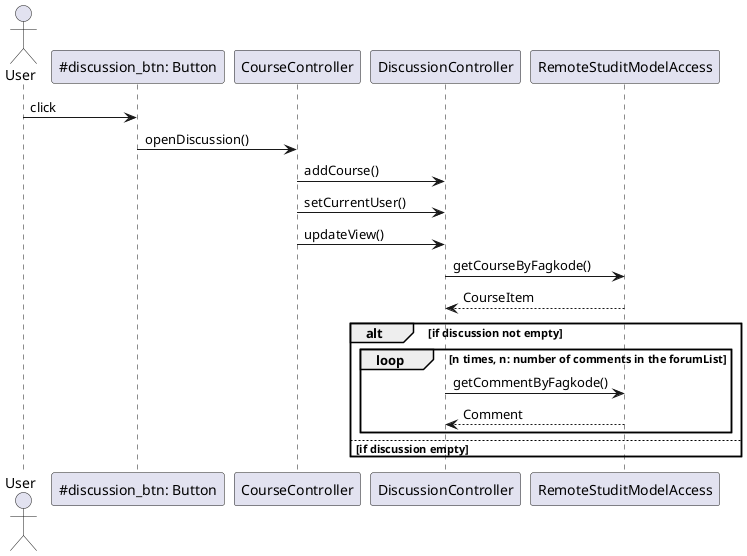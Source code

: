 @startuml
actor User
User -> "~#discussion_btn: Button" as openDiscussion: click

openDiscussion -> CourseController: openDiscussion()

CourseController -> DiscussionController: addCourse()
CourseController -> DiscussionController: setCurrentUser()
CourseController -> DiscussionController: updateView()

DiscussionController -> RemoteStuditModelAccess: getCourseByFagkode()
RemoteStuditModelAccess --> DiscussionController: CourseItem


alt if discussion not empty

    loop n times, n: number of comments in the forumList
        DiscussionController -> RemoteStuditModelAccess: getCommentByFagkode()
        RemoteStuditModelAccess --> DiscussionController: Comment
    end

else if discussion empty
    end




@enduml